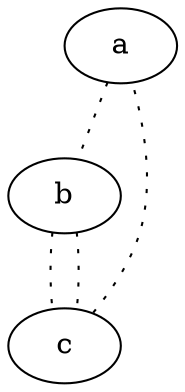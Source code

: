 graph ethane {
	graph [center=true, dim=2, normalize=false, packmode="node", Damping=1, K="0.5"];
	node [label="\N", root=a];
	edge [style=dotted];
	graph [bb="0,0,81,180"];
	a [pos="54,162", width="0.75", height="0.5"];
	b [pos="27,90", width="0.75", height="0.5"];
	c [pos="27,18", width="0.75", height="0.5"];
	a -- b [pos="47.601,144.41 43.36,133.41 37.811,119.03 33.54,107.96"];
	b -- c [pos="21.16,72.411 19.96,61.414 19.947,47.027 21.121,35.956"];
	c -- a [pos="40.75,33.931 48.961,43.9 58.619,57.753 63,72 70.486,96.344 64.687,126.02 59.552,144.21"];
	b -- c [pos="32.84,72.411 34.04,61.414 34.053,47.027 32.879,35.956"];
}
